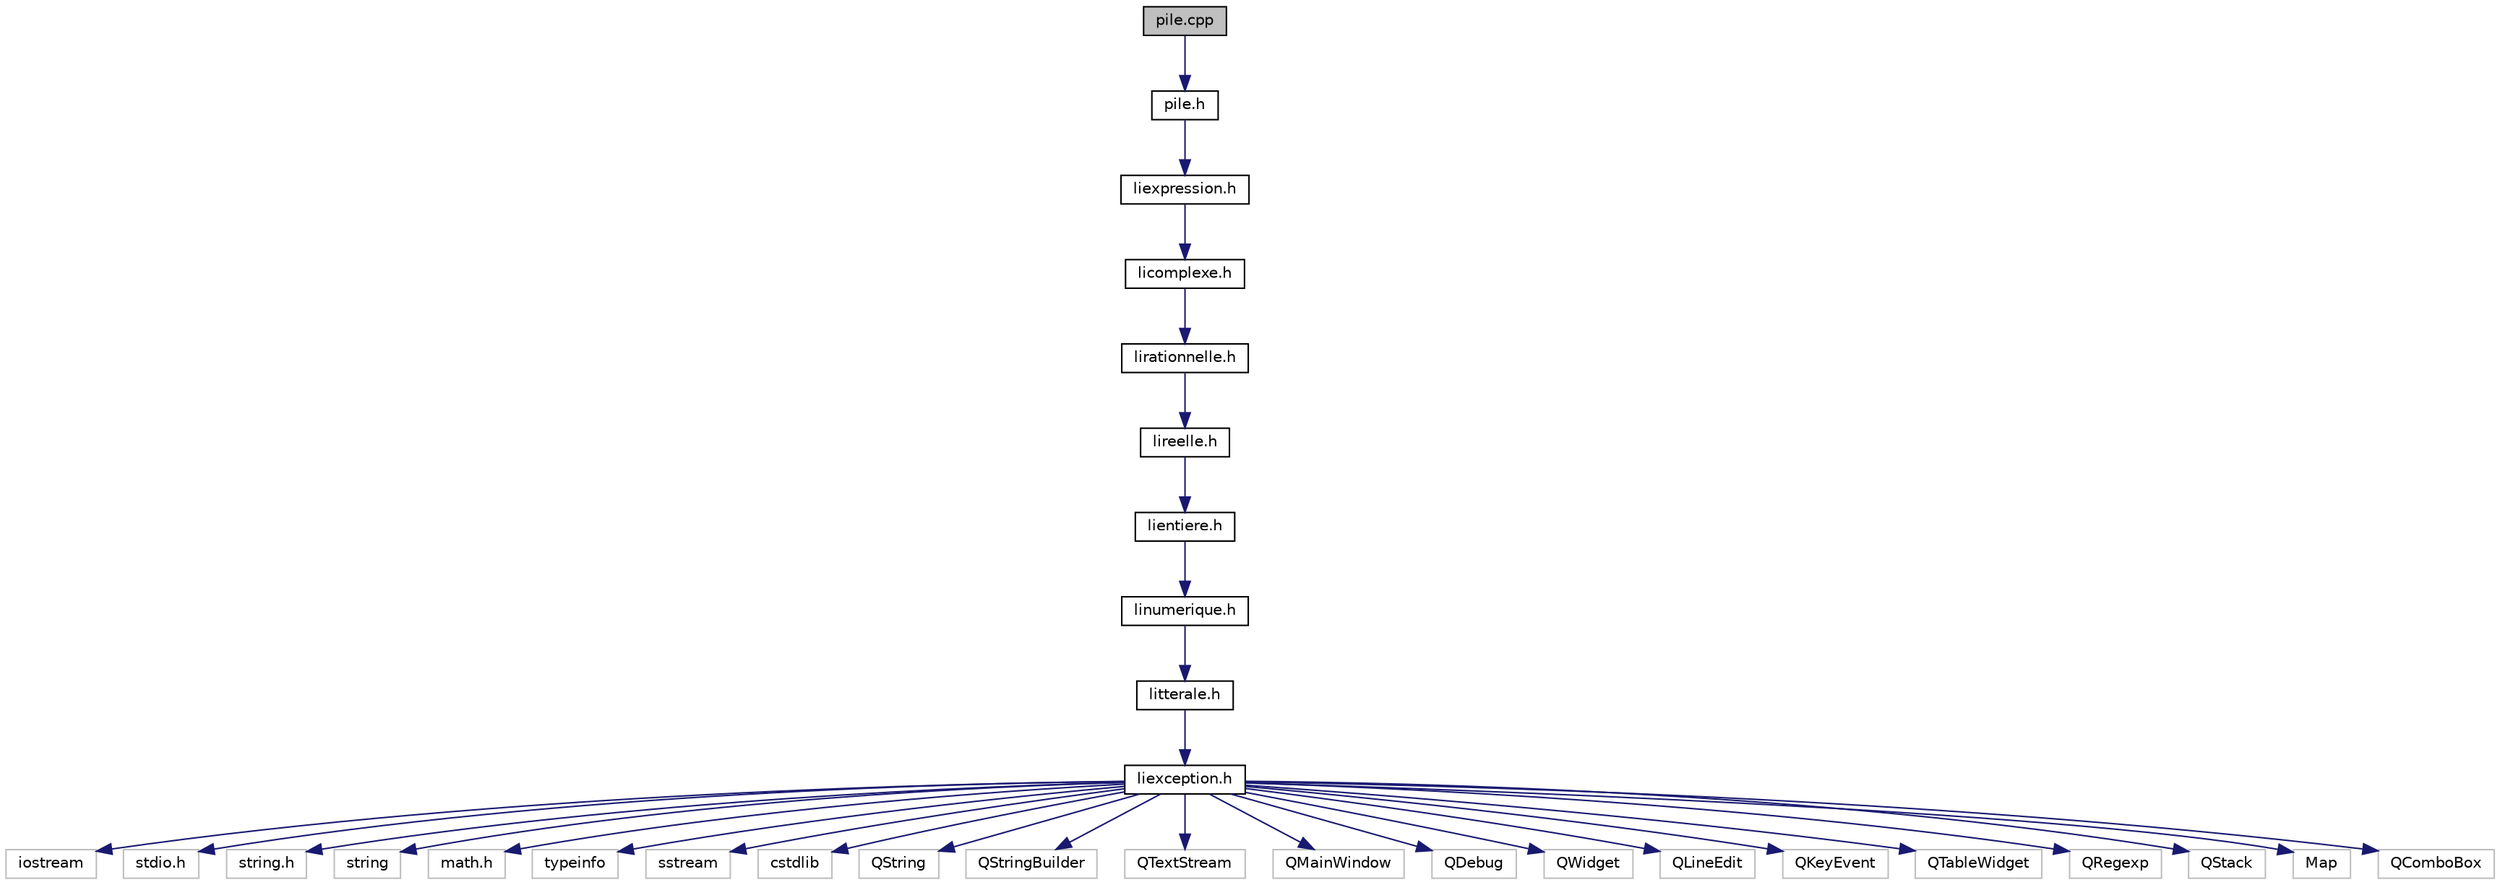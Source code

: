 digraph "pile.cpp"
{
  edge [fontname="Helvetica",fontsize="10",labelfontname="Helvetica",labelfontsize="10"];
  node [fontname="Helvetica",fontsize="10",shape=record];
  Node1 [label="pile.cpp",height=0.2,width=0.4,color="black", fillcolor="grey75", style="filled", fontcolor="black"];
  Node1 -> Node2 [color="midnightblue",fontsize="10",style="solid",fontname="Helvetica"];
  Node2 [label="pile.h",height=0.2,width=0.4,color="black", fillcolor="white", style="filled",URL="$pile_8h.html",tooltip="file where the classes Pile and Memento are defined "];
  Node2 -> Node3 [color="midnightblue",fontsize="10",style="solid",fontname="Helvetica"];
  Node3 [label="liexpression.h",height=0.2,width=0.4,color="black", fillcolor="white", style="filled",URL="$liexpression_8h.html",tooltip="file where the class LiExpression is defined "];
  Node3 -> Node4 [color="midnightblue",fontsize="10",style="solid",fontname="Helvetica"];
  Node4 [label="licomplexe.h",height=0.2,width=0.4,color="black", fillcolor="white", style="filled",URL="$licomplexe_8h.html",tooltip="file where the class LiComplexe is defined "];
  Node4 -> Node5 [color="midnightblue",fontsize="10",style="solid",fontname="Helvetica"];
  Node5 [label="lirationnelle.h",height=0.2,width=0.4,color="black", fillcolor="white", style="filled",URL="$lirationnelle_8h.html",tooltip="file where the class LiRationnelle is defined "];
  Node5 -> Node6 [color="midnightblue",fontsize="10",style="solid",fontname="Helvetica"];
  Node6 [label="lireelle.h",height=0.2,width=0.4,color="black", fillcolor="white", style="filled",URL="$lireelle_8h.html",tooltip="file where the class LiRationnelle is defined "];
  Node6 -> Node7 [color="midnightblue",fontsize="10",style="solid",fontname="Helvetica"];
  Node7 [label="lientiere.h",height=0.2,width=0.4,color="black", fillcolor="white", style="filled",URL="$lientiere_8h.html",tooltip="file where the class LiEntiere is defined "];
  Node7 -> Node8 [color="midnightblue",fontsize="10",style="solid",fontname="Helvetica"];
  Node8 [label="linumerique.h",height=0.2,width=0.4,color="black", fillcolor="white", style="filled",URL="$linumerique_8h.html",tooltip="file where the class LiNumerique is defined "];
  Node8 -> Node9 [color="midnightblue",fontsize="10",style="solid",fontname="Helvetica"];
  Node9 [label="litterale.h",height=0.2,width=0.4,color="black", fillcolor="white", style="filled",URL="$litterale_8h.html",tooltip="file all the methods of the different Litterale class are defined "];
  Node9 -> Node10 [color="midnightblue",fontsize="10",style="solid",fontname="Helvetica"];
  Node10 [label="liexception.h",height=0.2,width=0.4,color="black", fillcolor="white", style="filled",URL="$liexception_8h.html",tooltip="file where the class managing the exception is defined "];
  Node10 -> Node11 [color="midnightblue",fontsize="10",style="solid",fontname="Helvetica"];
  Node11 [label="iostream",height=0.2,width=0.4,color="grey75", fillcolor="white", style="filled"];
  Node10 -> Node12 [color="midnightblue",fontsize="10",style="solid",fontname="Helvetica"];
  Node12 [label="stdio.h",height=0.2,width=0.4,color="grey75", fillcolor="white", style="filled"];
  Node10 -> Node13 [color="midnightblue",fontsize="10",style="solid",fontname="Helvetica"];
  Node13 [label="string.h",height=0.2,width=0.4,color="grey75", fillcolor="white", style="filled"];
  Node10 -> Node14 [color="midnightblue",fontsize="10",style="solid",fontname="Helvetica"];
  Node14 [label="string",height=0.2,width=0.4,color="grey75", fillcolor="white", style="filled"];
  Node10 -> Node15 [color="midnightblue",fontsize="10",style="solid",fontname="Helvetica"];
  Node15 [label="math.h",height=0.2,width=0.4,color="grey75", fillcolor="white", style="filled"];
  Node10 -> Node16 [color="midnightblue",fontsize="10",style="solid",fontname="Helvetica"];
  Node16 [label="typeinfo",height=0.2,width=0.4,color="grey75", fillcolor="white", style="filled"];
  Node10 -> Node17 [color="midnightblue",fontsize="10",style="solid",fontname="Helvetica"];
  Node17 [label="sstream",height=0.2,width=0.4,color="grey75", fillcolor="white", style="filled"];
  Node10 -> Node18 [color="midnightblue",fontsize="10",style="solid",fontname="Helvetica"];
  Node18 [label="cstdlib",height=0.2,width=0.4,color="grey75", fillcolor="white", style="filled"];
  Node10 -> Node19 [color="midnightblue",fontsize="10",style="solid",fontname="Helvetica"];
  Node19 [label="QString",height=0.2,width=0.4,color="grey75", fillcolor="white", style="filled"];
  Node10 -> Node20 [color="midnightblue",fontsize="10",style="solid",fontname="Helvetica"];
  Node20 [label="QStringBuilder",height=0.2,width=0.4,color="grey75", fillcolor="white", style="filled"];
  Node10 -> Node21 [color="midnightblue",fontsize="10",style="solid",fontname="Helvetica"];
  Node21 [label="QTextStream",height=0.2,width=0.4,color="grey75", fillcolor="white", style="filled"];
  Node10 -> Node22 [color="midnightblue",fontsize="10",style="solid",fontname="Helvetica"];
  Node22 [label="QMainWindow",height=0.2,width=0.4,color="grey75", fillcolor="white", style="filled"];
  Node10 -> Node23 [color="midnightblue",fontsize="10",style="solid",fontname="Helvetica"];
  Node23 [label="QDebug",height=0.2,width=0.4,color="grey75", fillcolor="white", style="filled"];
  Node10 -> Node24 [color="midnightblue",fontsize="10",style="solid",fontname="Helvetica"];
  Node24 [label="QWidget",height=0.2,width=0.4,color="grey75", fillcolor="white", style="filled"];
  Node10 -> Node25 [color="midnightblue",fontsize="10",style="solid",fontname="Helvetica"];
  Node25 [label="QLineEdit",height=0.2,width=0.4,color="grey75", fillcolor="white", style="filled"];
  Node10 -> Node26 [color="midnightblue",fontsize="10",style="solid",fontname="Helvetica"];
  Node26 [label="QKeyEvent",height=0.2,width=0.4,color="grey75", fillcolor="white", style="filled"];
  Node10 -> Node27 [color="midnightblue",fontsize="10",style="solid",fontname="Helvetica"];
  Node27 [label="QTableWidget",height=0.2,width=0.4,color="grey75", fillcolor="white", style="filled"];
  Node10 -> Node28 [color="midnightblue",fontsize="10",style="solid",fontname="Helvetica"];
  Node28 [label="QRegexp",height=0.2,width=0.4,color="grey75", fillcolor="white", style="filled"];
  Node10 -> Node29 [color="midnightblue",fontsize="10",style="solid",fontname="Helvetica"];
  Node29 [label="QStack",height=0.2,width=0.4,color="grey75", fillcolor="white", style="filled"];
  Node10 -> Node30 [color="midnightblue",fontsize="10",style="solid",fontname="Helvetica"];
  Node30 [label="Map",height=0.2,width=0.4,color="grey75", fillcolor="white", style="filled"];
  Node10 -> Node31 [color="midnightblue",fontsize="10",style="solid",fontname="Helvetica"];
  Node31 [label="QComboBox",height=0.2,width=0.4,color="grey75", fillcolor="white", style="filled"];
}
